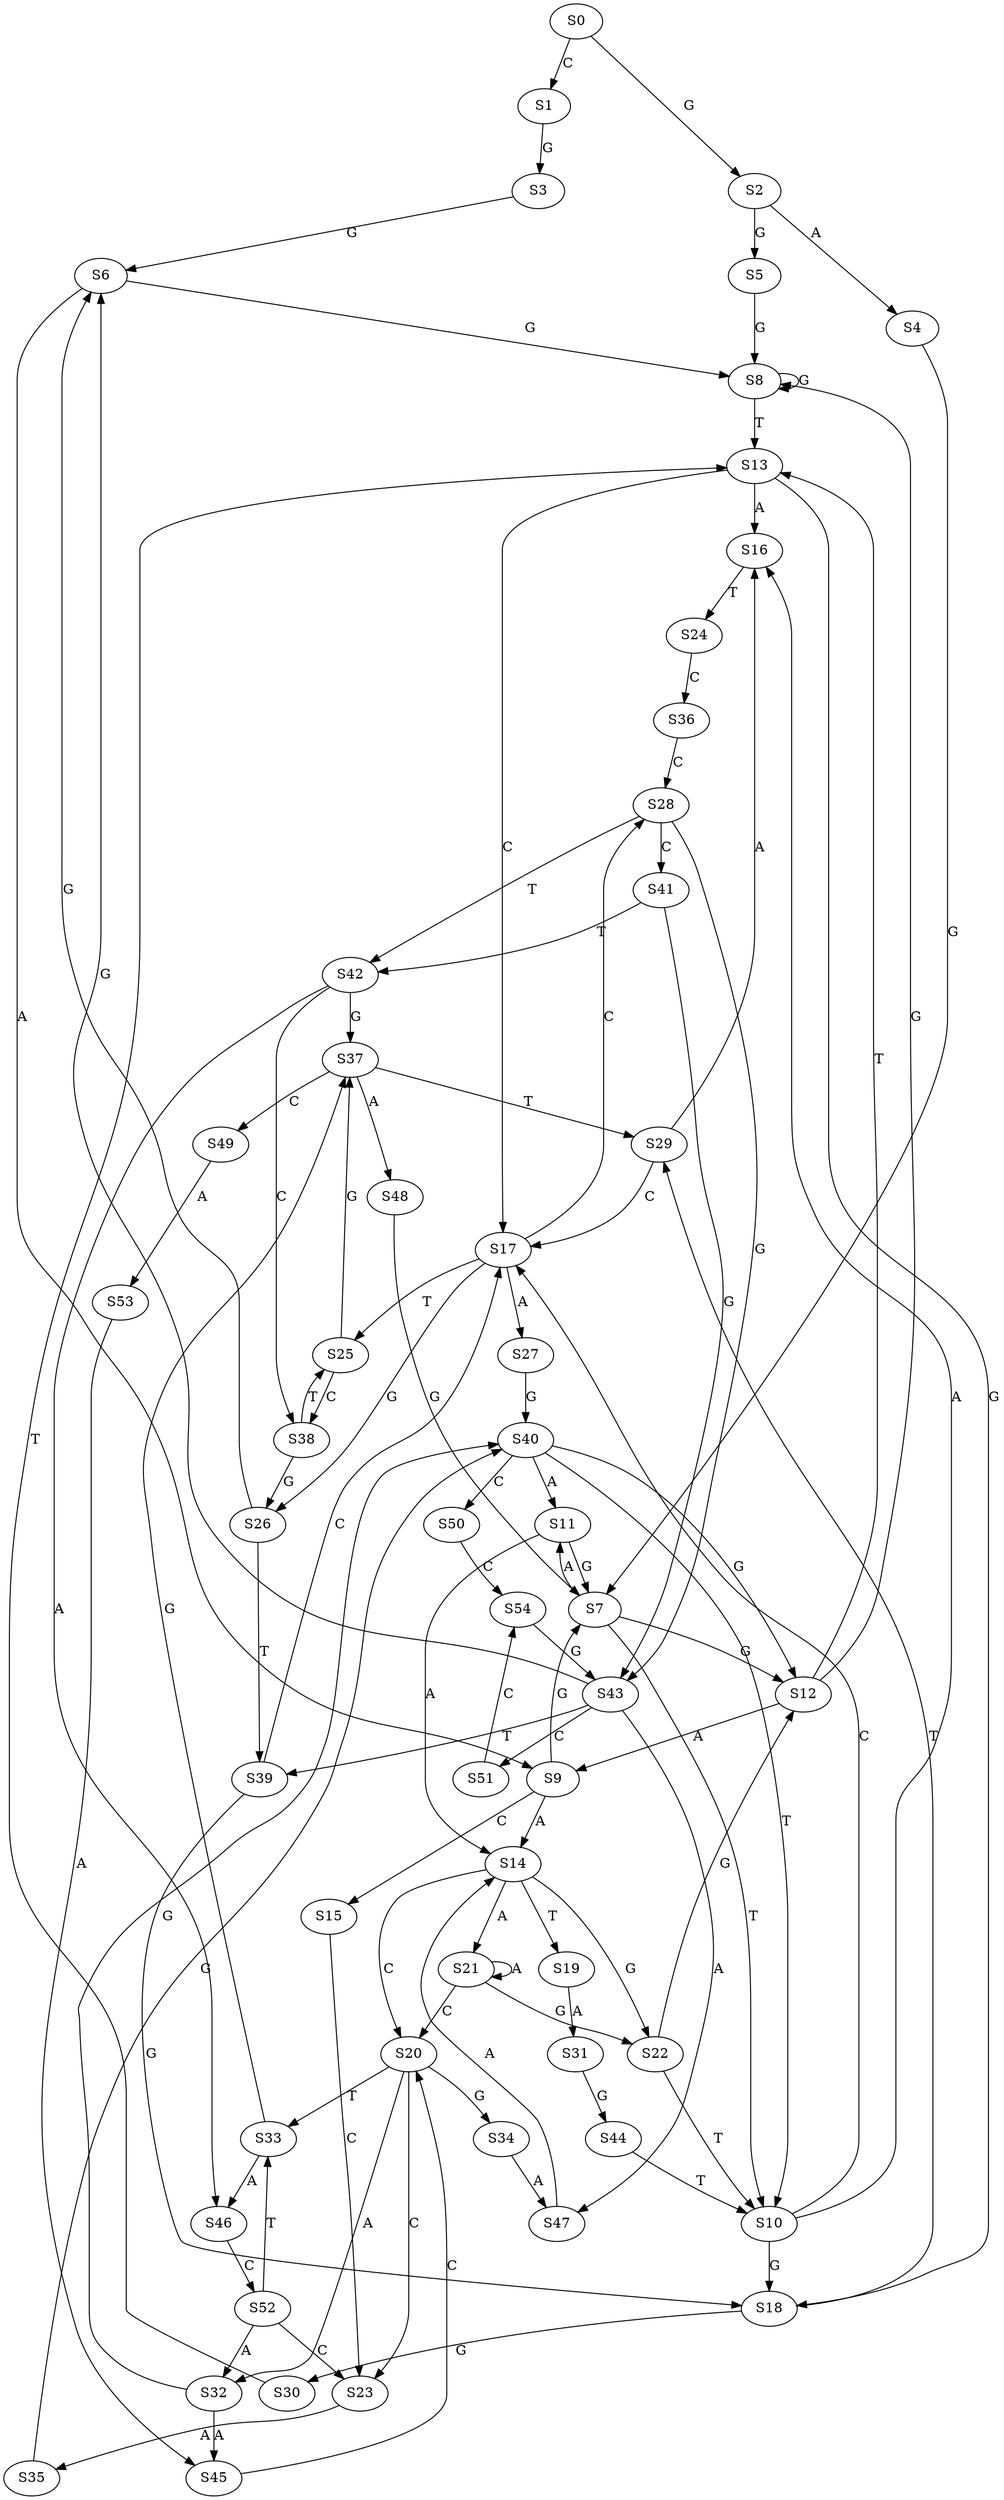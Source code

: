 strict digraph  {
	S0 -> S1 [ label = C ];
	S0 -> S2 [ label = G ];
	S1 -> S3 [ label = G ];
	S2 -> S4 [ label = A ];
	S2 -> S5 [ label = G ];
	S3 -> S6 [ label = G ];
	S4 -> S7 [ label = G ];
	S5 -> S8 [ label = G ];
	S6 -> S9 [ label = A ];
	S6 -> S8 [ label = G ];
	S7 -> S10 [ label = T ];
	S7 -> S11 [ label = A ];
	S7 -> S12 [ label = G ];
	S8 -> S13 [ label = T ];
	S8 -> S8 [ label = G ];
	S9 -> S14 [ label = A ];
	S9 -> S15 [ label = C ];
	S9 -> S7 [ label = G ];
	S10 -> S16 [ label = A ];
	S10 -> S17 [ label = C ];
	S10 -> S18 [ label = G ];
	S11 -> S7 [ label = G ];
	S11 -> S14 [ label = A ];
	S12 -> S9 [ label = A ];
	S12 -> S13 [ label = T ];
	S12 -> S8 [ label = G ];
	S13 -> S16 [ label = A ];
	S13 -> S18 [ label = G ];
	S13 -> S17 [ label = C ];
	S14 -> S19 [ label = T ];
	S14 -> S20 [ label = C ];
	S14 -> S21 [ label = A ];
	S14 -> S22 [ label = G ];
	S15 -> S23 [ label = C ];
	S16 -> S24 [ label = T ];
	S17 -> S25 [ label = T ];
	S17 -> S26 [ label = G ];
	S17 -> S27 [ label = A ];
	S17 -> S28 [ label = C ];
	S18 -> S29 [ label = T ];
	S18 -> S30 [ label = G ];
	S19 -> S31 [ label = A ];
	S20 -> S32 [ label = A ];
	S20 -> S23 [ label = C ];
	S20 -> S33 [ label = T ];
	S20 -> S34 [ label = G ];
	S21 -> S22 [ label = G ];
	S21 -> S20 [ label = C ];
	S21 -> S21 [ label = A ];
	S22 -> S10 [ label = T ];
	S22 -> S12 [ label = G ];
	S23 -> S35 [ label = A ];
	S24 -> S36 [ label = C ];
	S25 -> S37 [ label = G ];
	S25 -> S38 [ label = C ];
	S26 -> S6 [ label = G ];
	S26 -> S39 [ label = T ];
	S27 -> S40 [ label = G ];
	S28 -> S41 [ label = C ];
	S28 -> S42 [ label = T ];
	S28 -> S43 [ label = G ];
	S29 -> S17 [ label = C ];
	S29 -> S16 [ label = A ];
	S30 -> S13 [ label = T ];
	S31 -> S44 [ label = G ];
	S32 -> S40 [ label = G ];
	S32 -> S45 [ label = A ];
	S33 -> S46 [ label = A ];
	S33 -> S37 [ label = G ];
	S34 -> S47 [ label = A ];
	S35 -> S40 [ label = G ];
	S36 -> S28 [ label = C ];
	S37 -> S48 [ label = A ];
	S37 -> S29 [ label = T ];
	S37 -> S49 [ label = C ];
	S38 -> S25 [ label = T ];
	S38 -> S26 [ label = G ];
	S39 -> S17 [ label = C ];
	S39 -> S18 [ label = G ];
	S40 -> S12 [ label = G ];
	S40 -> S10 [ label = T ];
	S40 -> S50 [ label = C ];
	S40 -> S11 [ label = A ];
	S41 -> S43 [ label = G ];
	S41 -> S42 [ label = T ];
	S42 -> S46 [ label = A ];
	S42 -> S37 [ label = G ];
	S42 -> S38 [ label = C ];
	S43 -> S47 [ label = A ];
	S43 -> S39 [ label = T ];
	S43 -> S6 [ label = G ];
	S43 -> S51 [ label = C ];
	S44 -> S10 [ label = T ];
	S45 -> S20 [ label = C ];
	S46 -> S52 [ label = C ];
	S47 -> S14 [ label = A ];
	S48 -> S7 [ label = G ];
	S49 -> S53 [ label = A ];
	S50 -> S54 [ label = C ];
	S51 -> S54 [ label = C ];
	S52 -> S23 [ label = C ];
	S52 -> S33 [ label = T ];
	S52 -> S32 [ label = A ];
	S53 -> S45 [ label = A ];
	S54 -> S43 [ label = G ];
}
